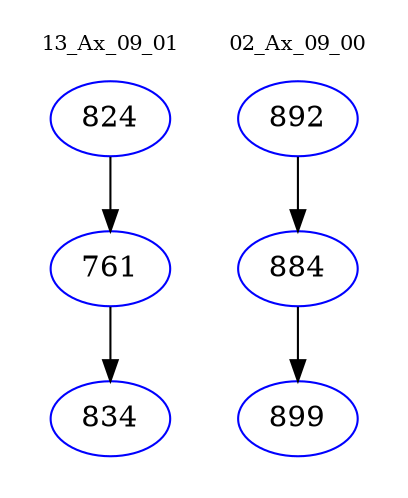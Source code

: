 digraph{
subgraph cluster_0 {
color = white
label = "13_Ax_09_01";
fontsize=10;
T0_824 [label="824", color="blue"]
T0_824 -> T0_761 [color="black"]
T0_761 [label="761", color="blue"]
T0_761 -> T0_834 [color="black"]
T0_834 [label="834", color="blue"]
}
subgraph cluster_1 {
color = white
label = "02_Ax_09_00";
fontsize=10;
T1_892 [label="892", color="blue"]
T1_892 -> T1_884 [color="black"]
T1_884 [label="884", color="blue"]
T1_884 -> T1_899 [color="black"]
T1_899 [label="899", color="blue"]
}
}
